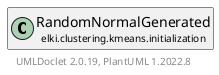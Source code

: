 @startuml
    remove .*\.(Instance|Par|Parameterizer|Factory)$
    set namespaceSeparator none
    hide empty fields
    hide empty methods

    class "<size:14>RandomNormalGenerated.Par\n<size:10>elki.clustering.kmeans.initialization" as elki.clustering.kmeans.initialization.RandomNormalGenerated.Par [[RandomNormalGenerated.Par.html]] {
        +make(): RandomNormalGenerated
    }

    abstract class "<size:14>AbstractKMeansInitialization.Par\n<size:10>elki.clustering.kmeans.initialization" as elki.clustering.kmeans.initialization.AbstractKMeansInitialization.Par [[AbstractKMeansInitialization.Par.html]]
    class "<size:14>RandomNormalGenerated\n<size:10>elki.clustering.kmeans.initialization" as elki.clustering.kmeans.initialization.RandomNormalGenerated [[RandomNormalGenerated.html]]

    elki.clustering.kmeans.initialization.AbstractKMeansInitialization.Par <|-- elki.clustering.kmeans.initialization.RandomNormalGenerated.Par
    elki.clustering.kmeans.initialization.RandomNormalGenerated +-- elki.clustering.kmeans.initialization.RandomNormalGenerated.Par

    center footer UMLDoclet 2.0.19, PlantUML 1.2022.8
@enduml

